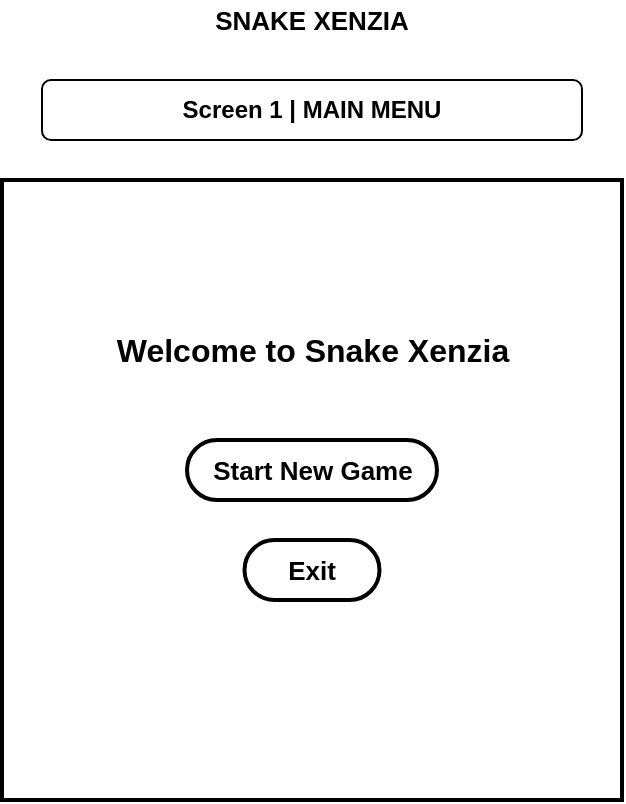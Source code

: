 <mxfile version="14.4.3" type="device" pages="2"><diagram id="DqtfpnW7IUe-VkcQ9SfT" name="Page-1"><mxGraphModel dx="768" dy="482" grid="1" gridSize="10" guides="1" tooltips="1" connect="1" arrows="1" fold="1" page="1" pageScale="1" pageWidth="850" pageHeight="1100" math="0" shadow="0"><root><mxCell id="0"/><mxCell id="1" parent="0"/><mxCell id="ZQiLonzPsnkatWco0QJX-1" value="Screen 1 | MAIN MENU" style="rounded=1;whiteSpace=wrap;html=1;fontStyle=1" parent="1" vertex="1"><mxGeometry x="240" y="60" width="270" height="30" as="geometry"/></mxCell><mxCell id="ZQiLonzPsnkatWco0QJX-2" value="SNAKE XENZIA" style="text;html=1;strokeColor=none;align=center;verticalAlign=middle;whiteSpace=wrap;rounded=0;strokeWidth=2;fontStyle=1;fontSize=13;" parent="1" vertex="1"><mxGeometry x="325" y="20" width="100" height="20" as="geometry"/></mxCell><mxCell id="ZQiLonzPsnkatWco0QJX-3" value="" style="whiteSpace=wrap;html=1;aspect=fixed;strokeWidth=2;fillColor=none;fontSize=13;" parent="1" vertex="1"><mxGeometry x="220" y="110" width="310" height="310" as="geometry"/></mxCell><mxCell id="ZQiLonzPsnkatWco0QJX-4" value="&lt;font style=&quot;font-size: 16px&quot;&gt;Welcome to Snake Xenzia&lt;/font&gt;" style="rounded=1;whiteSpace=wrap;html=1;strokeWidth=2;fillColor=none;fontSize=15;fontStyle=1;strokeColor=none;" parent="1" vertex="1"><mxGeometry x="258.75" y="160" width="232.5" height="70" as="geometry"/></mxCell><mxCell id="ZQiLonzPsnkatWco0QJX-6" value="Start New Game" style="rounded=1;whiteSpace=wrap;html=1;strokeWidth=2;fillColor=none;fontSize=13;fontStyle=1;arcSize=50;" parent="1" vertex="1"><mxGeometry x="312.5" y="240" width="125" height="30" as="geometry"/></mxCell><mxCell id="ZQiLonzPsnkatWco0QJX-8" value="Exit" style="rounded=1;whiteSpace=wrap;html=1;strokeColor=#000000;strokeWidth=2;fillColor=none;fontSize=13;fontStyle=1;arcSize=50;" parent="1" vertex="1"><mxGeometry x="341.25" y="290" width="67.5" height="30" as="geometry"/></mxCell></root></mxGraphModel></diagram><diagram id="yX5Ksa8nfxC7DzPQg-Ib" name="Page-2"><mxGraphModel dx="768" dy="482" grid="1" gridSize="10" guides="1" tooltips="1" connect="1" arrows="1" fold="1" page="1" pageScale="1" pageWidth="850" pageHeight="1100" math="0" shadow="0"><root><mxCell id="jdMqTKtEhGq5Clz_8TPX-0"/><mxCell id="jdMqTKtEhGq5Clz_8TPX-1" parent="jdMqTKtEhGq5Clz_8TPX-0"/><mxCell id="InAuQqjs0PPDoEish83s-0" value="&lt;font style=&quot;font-size: 13px&quot;&gt;&lt;b&gt;Screen 1.1.a |&amp;nbsp; NEW GAME&lt;/b&gt;&lt;/font&gt;" style="rounded=1;whiteSpace=wrap;html=1;strokeColor=#000000;strokeWidth=2;fillColor=none;fontSize=15;fontStyle=0;arcSize=19;" parent="jdMqTKtEhGq5Clz_8TPX-1" vertex="1"><mxGeometry x="20" y="20" width="170" height="30" as="geometry"/></mxCell><mxCell id="piSKywpA-ySNx5AasZ1P-0" value="" style="whiteSpace=wrap;html=1;aspect=fixed;strokeColor=#000000;strokeWidth=2;fillColor=none;fontSize=15;" parent="jdMqTKtEhGq5Clz_8TPX-1" vertex="1"><mxGeometry x="20" y="60" width="170" height="170" as="geometry"/></mxCell><mxCell id="EDRicIMaGO-bLXgX5-6h-0" value="Loading Game..." style="rounded=1;whiteSpace=wrap;html=1;strokeColor=#000000;strokeWidth=2;fontSize=15;fontStyle=1;arcSize=50;" parent="jdMqTKtEhGq5Clz_8TPX-1" vertex="1"><mxGeometry x="37.82" y="120" width="134.37" height="40" as="geometry"/></mxCell><mxCell id="HIlJgzweMeFKiDynE5rt-1" value="&lt;font style=&quot;font-size: 13px&quot;&gt;&lt;b&gt;Screen 1.1.b-c-d | GAME OVER&lt;/b&gt;&lt;/font&gt;" style="rounded=1;whiteSpace=wrap;html=1;strokeColor=#000000;strokeWidth=2;gradientColor=none;fontSize=15;fillColor=none;" parent="jdMqTKtEhGq5Clz_8TPX-1" vertex="1"><mxGeometry x="302.5" y="20" width="210" height="30" as="geometry"/></mxCell><mxCell id="HIlJgzweMeFKiDynE5rt-3" value="" style="whiteSpace=wrap;html=1;aspect=fixed;strokeColor=#000000;strokeWidth=2;fillColor=none;gradientColor=none;fontSize=15;" parent="jdMqTKtEhGq5Clz_8TPX-1" vertex="1"><mxGeometry x="320" y="57.5" width="175" height="175" as="geometry"/></mxCell><mxCell id="HIlJgzweMeFKiDynE5rt-7" value="Game Over!&lt;br&gt;Your Score: xxx" style="rounded=1;whiteSpace=wrap;html=1;strokeWidth=2;fillColor=none;gradientColor=none;fontSize=15;arcSize=50;fontStyle=1;strokeColor=none;" parent="jdMqTKtEhGq5Clz_8TPX-1" vertex="1"><mxGeometry x="337.81" y="90" width="140" height="40" as="geometry"/></mxCell><mxCell id="ZsdrvKt4fzPDMnZZxWoW-1" value="&lt;span style=&quot;font-size: 13px&quot;&gt;Press to continue..&lt;/span&gt;" style="rounded=1;whiteSpace=wrap;html=1;arcSize=50;fontStyle=1;strokeWidth=2;" parent="jdMqTKtEhGq5Clz_8TPX-1" vertex="1"><mxGeometry x="337.81" y="150" width="149.69" height="40" as="geometry"/></mxCell><mxCell id="Nq-h-bBQ4_dlcZDjMFZv-2" value="" style="rounded=0;whiteSpace=wrap;html=1;strokeWidth=2;" parent="jdMqTKtEhGq5Clz_8TPX-1" vertex="1"><mxGeometry x="570" y="65" width="155" height="167.5" as="geometry"/></mxCell><mxCell id="Nq-h-bBQ4_dlcZDjMFZv-3" value="Screen 1.1.1 | Records" style="rounded=1;whiteSpace=wrap;html=1;strokeWidth=2;fontStyle=1" parent="jdMqTKtEhGq5Clz_8TPX-1" vertex="1"><mxGeometry x="563.75" y="20" width="166.25" height="30" as="geometry"/></mxCell><mxCell id="Nq-h-bBQ4_dlcZDjMFZv-4" value="Name" style="rounded=1;whiteSpace=wrap;html=1;strokeWidth=2;fontStyle=1" parent="jdMqTKtEhGq5Clz_8TPX-1" vertex="1"><mxGeometry x="580" y="130" width="65" height="20" as="geometry"/></mxCell><mxCell id="Nq-h-bBQ4_dlcZDjMFZv-5" value="" style="rounded=0;whiteSpace=wrap;html=1;strokeWidth=2;" parent="jdMqTKtEhGq5Clz_8TPX-1" vertex="1"><mxGeometry x="655" y="130" width="65" height="20" as="geometry"/></mxCell><mxCell id="TO4koCOrrz_d6i_owP77-0" value="&lt;font size=&quot;1&quot;&gt;&lt;span style=&quot;font-size: 13px&quot;&gt;&lt;b&gt;High ScoresList&lt;/b&gt;&lt;/span&gt;&lt;/font&gt;" style="rounded=1;whiteSpace=wrap;html=1;strokeColor=#000000;strokeWidth=2;fillColor=none;gradientColor=none;fontSize=15;" parent="jdMqTKtEhGq5Clz_8TPX-1" vertex="1"><mxGeometry x="277.5" y="290" width="160" height="30" as="geometry"/></mxCell><mxCell id="KXM7034z3p9eJSaaGIPK-0" value="" style="whiteSpace=wrap;html=1;aspect=fixed;strokeColor=#000000;strokeWidth=2;fillColor=none;gradientColor=none;fontSize=15;" parent="jdMqTKtEhGq5Clz_8TPX-1" vertex="1"><mxGeometry x="260" y="330" width="190" height="190" as="geometry"/></mxCell><mxCell id="yCoLvpTg-WAyLHjmodyW-0" value="High Scores List" style="rounded=1;whiteSpace=wrap;html=1;strokeColor=#000000;strokeWidth=2;fillColor=none;gradientColor=none;fontSize=15;fontStyle=1" parent="jdMqTKtEhGq5Clz_8TPX-1" vertex="1"><mxGeometry x="290" y="340" width="135" height="30" as="geometry"/></mxCell><mxCell id="nVZIFEYKHDbhRvtkrg4B-0" value="Name1&amp;nbsp; Score1&lt;br&gt;Name2&amp;nbsp; Score2&lt;br&gt;Name3&amp;nbsp; Score3" style="text;html=1;strokeColor=none;fillColor=none;align=center;verticalAlign=middle;whiteSpace=wrap;rounded=0;fontSize=13;fontStyle=1" parent="jdMqTKtEhGq5Clz_8TPX-1" vertex="1"><mxGeometry x="282.5" y="390" width="150" height="70" as="geometry"/></mxCell><mxCell id="HnRzh3Ovj1Z6MAqO72d7-0" value="&lt;b&gt;&lt;font style=&quot;font-size: 13px&quot;&gt;Exit Screen&lt;/font&gt;&lt;/b&gt;" style="rounded=1;whiteSpace=wrap;html=1;strokeWidth=2;" vertex="1" parent="jdMqTKtEhGq5Clz_8TPX-1"><mxGeometry x="558.75" y="270" width="151.25" height="30" as="geometry"/></mxCell><mxCell id="HnRzh3Ovj1Z6MAqO72d7-1" value="" style="whiteSpace=wrap;html=1;aspect=fixed;strokeWidth=2;" vertex="1" parent="jdMqTKtEhGq5Clz_8TPX-1"><mxGeometry x="534.38" y="310" width="200" height="200" as="geometry"/></mxCell><mxCell id="HnRzh3Ovj1Z6MAqO72d7-2" value="&lt;b&gt;&lt;font style=&quot;font-size: 14px&quot;&gt;High Score || Play Again&lt;/font&gt;&lt;/b&gt;" style="text;html=1;strokeColor=none;fillColor=none;align=center;verticalAlign=middle;whiteSpace=wrap;rounded=0;" vertex="1" parent="jdMqTKtEhGq5Clz_8TPX-1"><mxGeometry x="543.75" y="312.5" width="186.25" height="90" as="geometry"/></mxCell><mxCell id="HnRzh3Ovj1Z6MAqO72d7-3" value="&lt;b&gt;&lt;font style=&quot;font-size: 13px&quot;&gt;Choice:&lt;/font&gt;&lt;/b&gt;" style="rounded=1;whiteSpace=wrap;html=1;strokeWidth=2;arcSize=50;" vertex="1" parent="jdMqTKtEhGq5Clz_8TPX-1"><mxGeometry x="558.75" y="400" width="65.62" height="30" as="geometry"/></mxCell><mxCell id="HnRzh3Ovj1Z6MAqO72d7-4" value="" style="rounded=0;whiteSpace=wrap;html=1;strokeWidth=2;" vertex="1" parent="jdMqTKtEhGq5Clz_8TPX-1"><mxGeometry x="637.5" y="402.5" width="82.5" height="25" as="geometry"/></mxCell></root></mxGraphModel></diagram></mxfile>